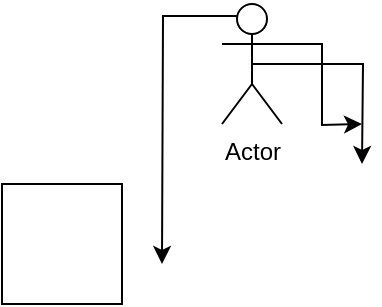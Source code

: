 <mxfile version="12.2.4" pages="1"><diagram id="geqIYqJyN3FbzGA8nP-r" name="Page-1"><mxGraphModel dx="718" dy="340" grid="1" gridSize="10" guides="1" tooltips="1" connect="1" arrows="1" fold="1" page="1" pageScale="1" pageWidth="850" pageHeight="1100" math="0" shadow="0"><root><mxCell id="0"/><mxCell id="1" parent="0"/><mxCell id="2" value="" style="whiteSpace=wrap;html=1;aspect=fixed;" parent="1" vertex="1"><mxGeometry x="170" y="120" width="60" height="60" as="geometry"/></mxCell><mxCell id="4" style="edgeStyle=orthogonalEdgeStyle;rounded=0;orthogonalLoop=1;jettySize=auto;html=1;exitX=0.25;exitY=0.1;exitDx=0;exitDy=0;exitPerimeter=0;" parent="1" source="3" edge="1"><mxGeometry relative="1" as="geometry"><mxPoint x="250" y="160" as="targetPoint"/></mxGeometry></mxCell><mxCell id="5" style="edgeStyle=orthogonalEdgeStyle;rounded=0;orthogonalLoop=1;jettySize=auto;html=1;exitX=0.5;exitY=0.5;exitDx=0;exitDy=0;exitPerimeter=0;" parent="1" source="3" edge="1"><mxGeometry relative="1" as="geometry"><mxPoint x="350" y="110" as="targetPoint"/></mxGeometry></mxCell><mxCell id="6" style="edgeStyle=orthogonalEdgeStyle;rounded=0;orthogonalLoop=1;jettySize=auto;html=1;exitX=1;exitY=0.333;exitDx=0;exitDy=0;exitPerimeter=0;" parent="1" source="3" edge="1"><mxGeometry relative="1" as="geometry"><mxPoint x="350" y="90" as="targetPoint"/></mxGeometry></mxCell><mxCell id="3" value="Actor" style="shape=umlActor;verticalLabelPosition=bottom;labelBackgroundColor=#ffffff;verticalAlign=top;html=1;outlineConnect=0;" parent="1" vertex="1"><mxGeometry x="280" y="30" width="30" height="60" as="geometry"/></mxCell></root></mxGraphModel></diagram></mxfile>